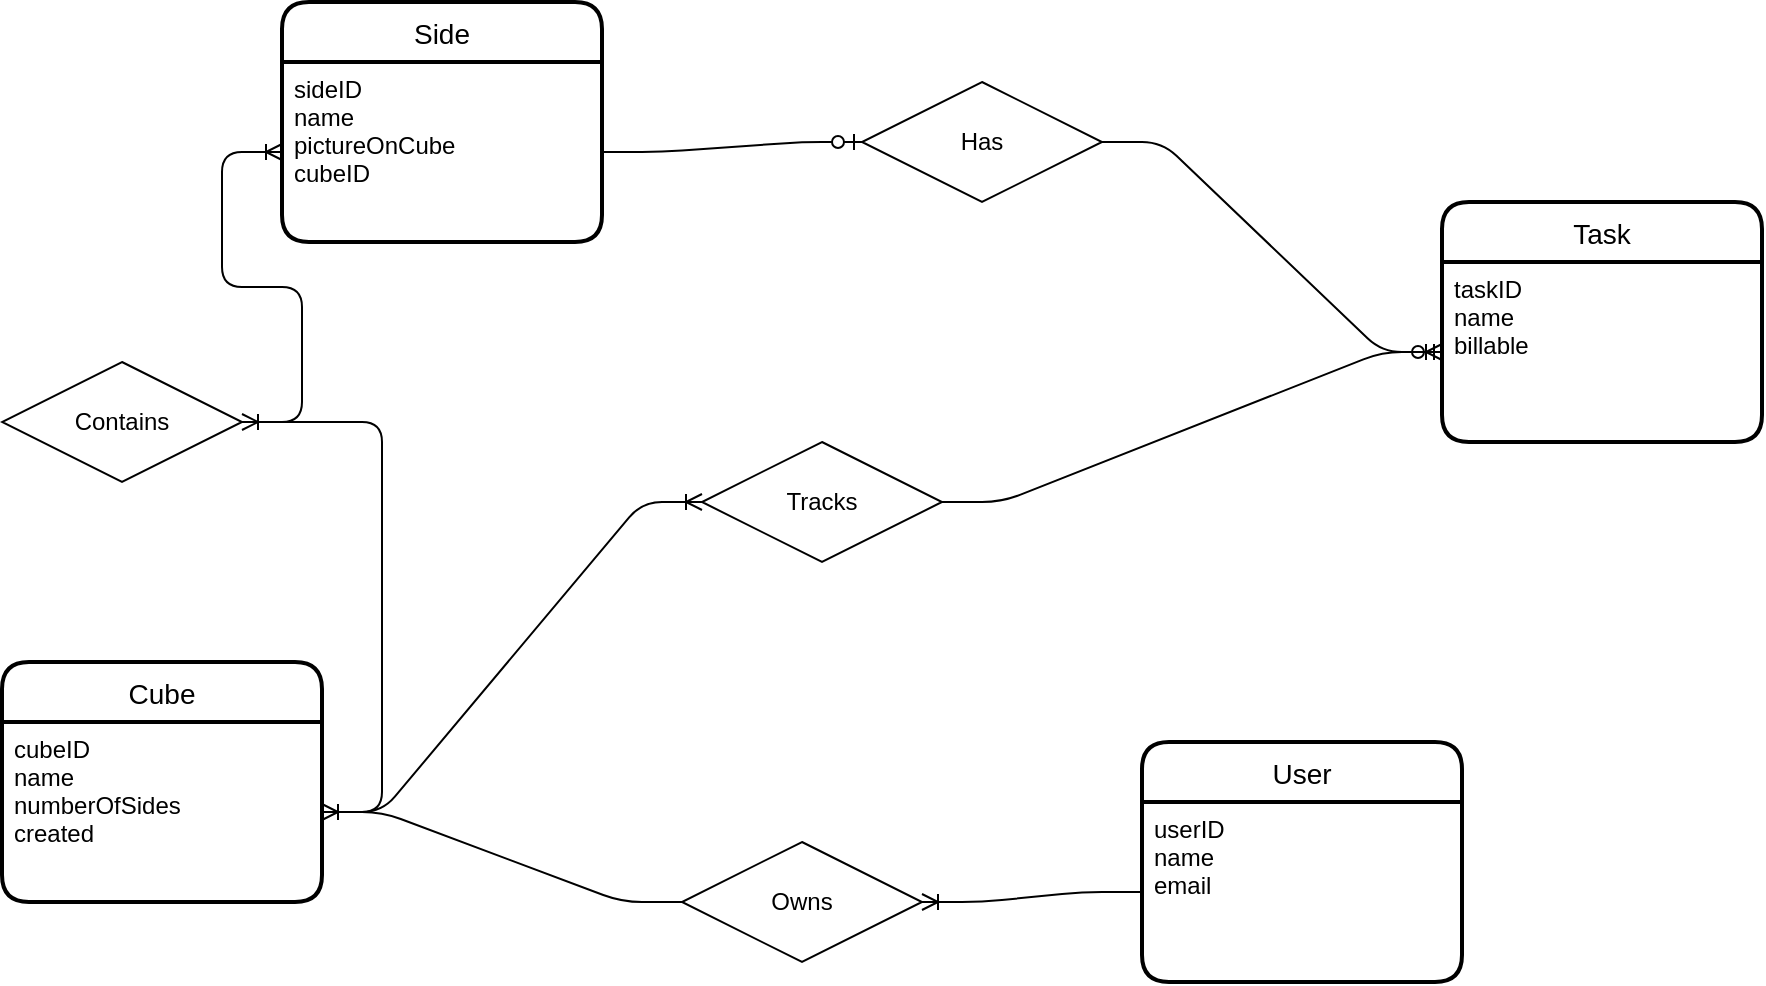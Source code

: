 <mxfile version="13.7.5" type="github">
  <diagram id="R2lEEEUBdFMjLlhIrx00" name="Page-1">
    <mxGraphModel dx="1874" dy="700" grid="1" gridSize="10" guides="1" tooltips="1" connect="1" arrows="1" fold="1" page="1" pageScale="1" pageWidth="850" pageHeight="1100" math="0" shadow="0" extFonts="Permanent Marker^https://fonts.googleapis.com/css?family=Permanent+Marker">
      <root>
        <mxCell id="0" />
        <mxCell id="1" parent="0" />
        <mxCell id="gzNkbpyORmyLpdVIkSuP-48" value="" style="edgeStyle=entityRelationEdgeStyle;fontSize=12;html=1;endArrow=ERoneToMany;" edge="1" parent="1" source="gzNkbpyORmyLpdVIkSuP-83" target="gzNkbpyORmyLpdVIkSuP-36">
          <mxGeometry width="100" height="100" relative="1" as="geometry">
            <mxPoint x="60" y="140" as="sourcePoint" />
            <mxPoint x="80" y="290" as="targetPoint" />
          </mxGeometry>
        </mxCell>
        <mxCell id="gzNkbpyORmyLpdVIkSuP-62" value="" style="edgeStyle=entityRelationEdgeStyle;fontSize=12;html=1;endArrow=ERoneToMany;" edge="1" parent="1" source="gzNkbpyORmyLpdVIkSuP-72" target="gzNkbpyORmyLpdVIkSuP-40">
          <mxGeometry width="100" height="100" relative="1" as="geometry">
            <mxPoint x="290" y="400" as="sourcePoint" />
            <mxPoint x="320" y="365" as="targetPoint" />
          </mxGeometry>
        </mxCell>
        <mxCell id="gzNkbpyORmyLpdVIkSuP-72" value="Owns" style="shape=rhombus;perimeter=rhombusPerimeter;whiteSpace=wrap;html=1;align=center;" vertex="1" parent="1">
          <mxGeometry x="230" y="610" width="120" height="60" as="geometry" />
        </mxCell>
        <mxCell id="gzNkbpyORmyLpdVIkSuP-73" value="" style="edgeStyle=entityRelationEdgeStyle;fontSize=12;html=1;endArrow=ERoneToMany;" edge="1" parent="1" source="gzNkbpyORmyLpdVIkSuP-42" target="gzNkbpyORmyLpdVIkSuP-72">
          <mxGeometry width="100" height="100" relative="1" as="geometry">
            <mxPoint x="110" y="625" as="sourcePoint" />
            <mxPoint x="50" y="335" as="targetPoint" />
          </mxGeometry>
        </mxCell>
        <mxCell id="gzNkbpyORmyLpdVIkSuP-77" value="" style="edgeStyle=entityRelationEdgeStyle;fontSize=12;html=1;endArrow=ERzeroToOne;endFill=1;" edge="1" parent="1" source="gzNkbpyORmyLpdVIkSuP-74" target="gzNkbpyORmyLpdVIkSuP-38">
          <mxGeometry width="100" height="100" relative="1" as="geometry">
            <mxPoint x="500" y="250" as="sourcePoint" />
            <mxPoint x="390" y="300" as="targetPoint" />
          </mxGeometry>
        </mxCell>
        <mxCell id="gzNkbpyORmyLpdVIkSuP-74" value="Has" style="shape=rhombus;perimeter=rhombusPerimeter;whiteSpace=wrap;html=1;align=center;" vertex="1" parent="1">
          <mxGeometry x="320" y="230" width="120" height="60" as="geometry" />
        </mxCell>
        <mxCell id="gzNkbpyORmyLpdVIkSuP-78" value="" style="edgeStyle=entityRelationEdgeStyle;fontSize=12;html=1;endArrow=ERzeroToOne;endFill=1;" edge="1" parent="1" source="gzNkbpyORmyLpdVIkSuP-36" target="gzNkbpyORmyLpdVIkSuP-74">
          <mxGeometry width="100" height="100" relative="1" as="geometry">
            <mxPoint x="240" y="145" as="sourcePoint" />
            <mxPoint x="590" y="135" as="targetPoint" />
          </mxGeometry>
        </mxCell>
        <mxCell id="gzNkbpyORmyLpdVIkSuP-80" value="" style="edgeStyle=entityRelationEdgeStyle;fontSize=12;html=1;endArrow=ERoneToMany;" edge="1" parent="1" source="gzNkbpyORmyLpdVIkSuP-81" target="gzNkbpyORmyLpdVIkSuP-38">
          <mxGeometry width="100" height="100" relative="1" as="geometry">
            <mxPoint x="290" y="400" as="sourcePoint" />
            <mxPoint x="390" y="300" as="targetPoint" />
          </mxGeometry>
        </mxCell>
        <mxCell id="gzNkbpyORmyLpdVIkSuP-81" value="Tracks" style="shape=rhombus;perimeter=rhombusPerimeter;whiteSpace=wrap;html=1;align=center;" vertex="1" parent="1">
          <mxGeometry x="240" y="410" width="120" height="60" as="geometry" />
        </mxCell>
        <mxCell id="gzNkbpyORmyLpdVIkSuP-82" value="" style="edgeStyle=entityRelationEdgeStyle;fontSize=12;html=1;endArrow=ERoneToMany;" edge="1" parent="1" source="gzNkbpyORmyLpdVIkSuP-40" target="gzNkbpyORmyLpdVIkSuP-81">
          <mxGeometry width="100" height="100" relative="1" as="geometry">
            <mxPoint x="50" y="335" as="sourcePoint" />
            <mxPoint x="590" y="135" as="targetPoint" />
          </mxGeometry>
        </mxCell>
        <mxCell id="gzNkbpyORmyLpdVIkSuP-83" value="Contains" style="shape=rhombus;perimeter=rhombusPerimeter;whiteSpace=wrap;html=1;align=center;" vertex="1" parent="1">
          <mxGeometry x="-110" y="370" width="120" height="60" as="geometry" />
        </mxCell>
        <mxCell id="gzNkbpyORmyLpdVIkSuP-84" value="" style="edgeStyle=entityRelationEdgeStyle;fontSize=12;html=1;endArrow=ERoneToMany;" edge="1" parent="1" source="gzNkbpyORmyLpdVIkSuP-40" target="gzNkbpyORmyLpdVIkSuP-83">
          <mxGeometry width="100" height="100" relative="1" as="geometry">
            <mxPoint x="50" y="335" as="sourcePoint" />
            <mxPoint x="80" y="145" as="targetPoint" />
          </mxGeometry>
        </mxCell>
        <mxCell id="gzNkbpyORmyLpdVIkSuP-41" value="User" style="swimlane;childLayout=stackLayout;horizontal=1;startSize=30;horizontalStack=0;rounded=1;fontSize=14;fontStyle=0;strokeWidth=2;resizeParent=0;resizeLast=1;shadow=0;dashed=0;align=center;" vertex="1" parent="1">
          <mxGeometry x="460" y="560" width="160" height="120" as="geometry" />
        </mxCell>
        <mxCell id="gzNkbpyORmyLpdVIkSuP-42" value="userID&#xa;name&#xa;email" style="align=left;strokeColor=none;fillColor=none;spacingLeft=4;fontSize=12;verticalAlign=top;resizable=0;rotatable=0;part=1;" vertex="1" parent="gzNkbpyORmyLpdVIkSuP-41">
          <mxGeometry y="30" width="160" height="90" as="geometry" />
        </mxCell>
        <mxCell id="gzNkbpyORmyLpdVIkSuP-39" value="Cube" style="swimlane;childLayout=stackLayout;horizontal=1;startSize=30;horizontalStack=0;rounded=1;fontSize=14;fontStyle=0;strokeWidth=2;resizeParent=0;resizeLast=1;shadow=0;dashed=0;align=center;" vertex="1" parent="1">
          <mxGeometry x="-110" y="520" width="160" height="120" as="geometry" />
        </mxCell>
        <mxCell id="gzNkbpyORmyLpdVIkSuP-40" value="cubeID&#xa;name&#xa;numberOfSides&#xa;created" style="align=left;strokeColor=none;fillColor=none;spacingLeft=4;fontSize=12;verticalAlign=top;resizable=0;rotatable=0;part=1;" vertex="1" parent="gzNkbpyORmyLpdVIkSuP-39">
          <mxGeometry y="30" width="160" height="90" as="geometry" />
        </mxCell>
        <mxCell id="gzNkbpyORmyLpdVIkSuP-35" value="Side" style="swimlane;childLayout=stackLayout;horizontal=1;startSize=30;horizontalStack=0;rounded=1;fontSize=14;fontStyle=0;strokeWidth=2;resizeParent=0;resizeLast=1;shadow=0;dashed=0;align=center;" vertex="1" parent="1">
          <mxGeometry x="30" y="190" width="160" height="120" as="geometry" />
        </mxCell>
        <mxCell id="gzNkbpyORmyLpdVIkSuP-36" value="sideID&#xa;name&#xa;pictureOnCube&#xa;cubeID" style="align=left;strokeColor=none;fillColor=none;spacingLeft=4;fontSize=12;verticalAlign=top;resizable=0;rotatable=0;part=1;" vertex="1" parent="gzNkbpyORmyLpdVIkSuP-35">
          <mxGeometry y="30" width="160" height="90" as="geometry" />
        </mxCell>
        <mxCell id="gzNkbpyORmyLpdVIkSuP-37" value="Task" style="swimlane;childLayout=stackLayout;horizontal=1;startSize=30;horizontalStack=0;rounded=1;fontSize=14;fontStyle=0;strokeWidth=2;resizeParent=0;resizeLast=1;shadow=0;dashed=0;align=center;" vertex="1" parent="1">
          <mxGeometry x="610" y="290" width="160" height="120" as="geometry" />
        </mxCell>
        <mxCell id="gzNkbpyORmyLpdVIkSuP-38" value="taskID&#xa;name&#xa;billable" style="align=left;strokeColor=none;fillColor=none;spacingLeft=4;fontSize=12;verticalAlign=top;resizable=0;rotatable=0;part=1;" vertex="1" parent="gzNkbpyORmyLpdVIkSuP-37">
          <mxGeometry y="30" width="160" height="90" as="geometry" />
        </mxCell>
      </root>
    </mxGraphModel>
  </diagram>
</mxfile>
